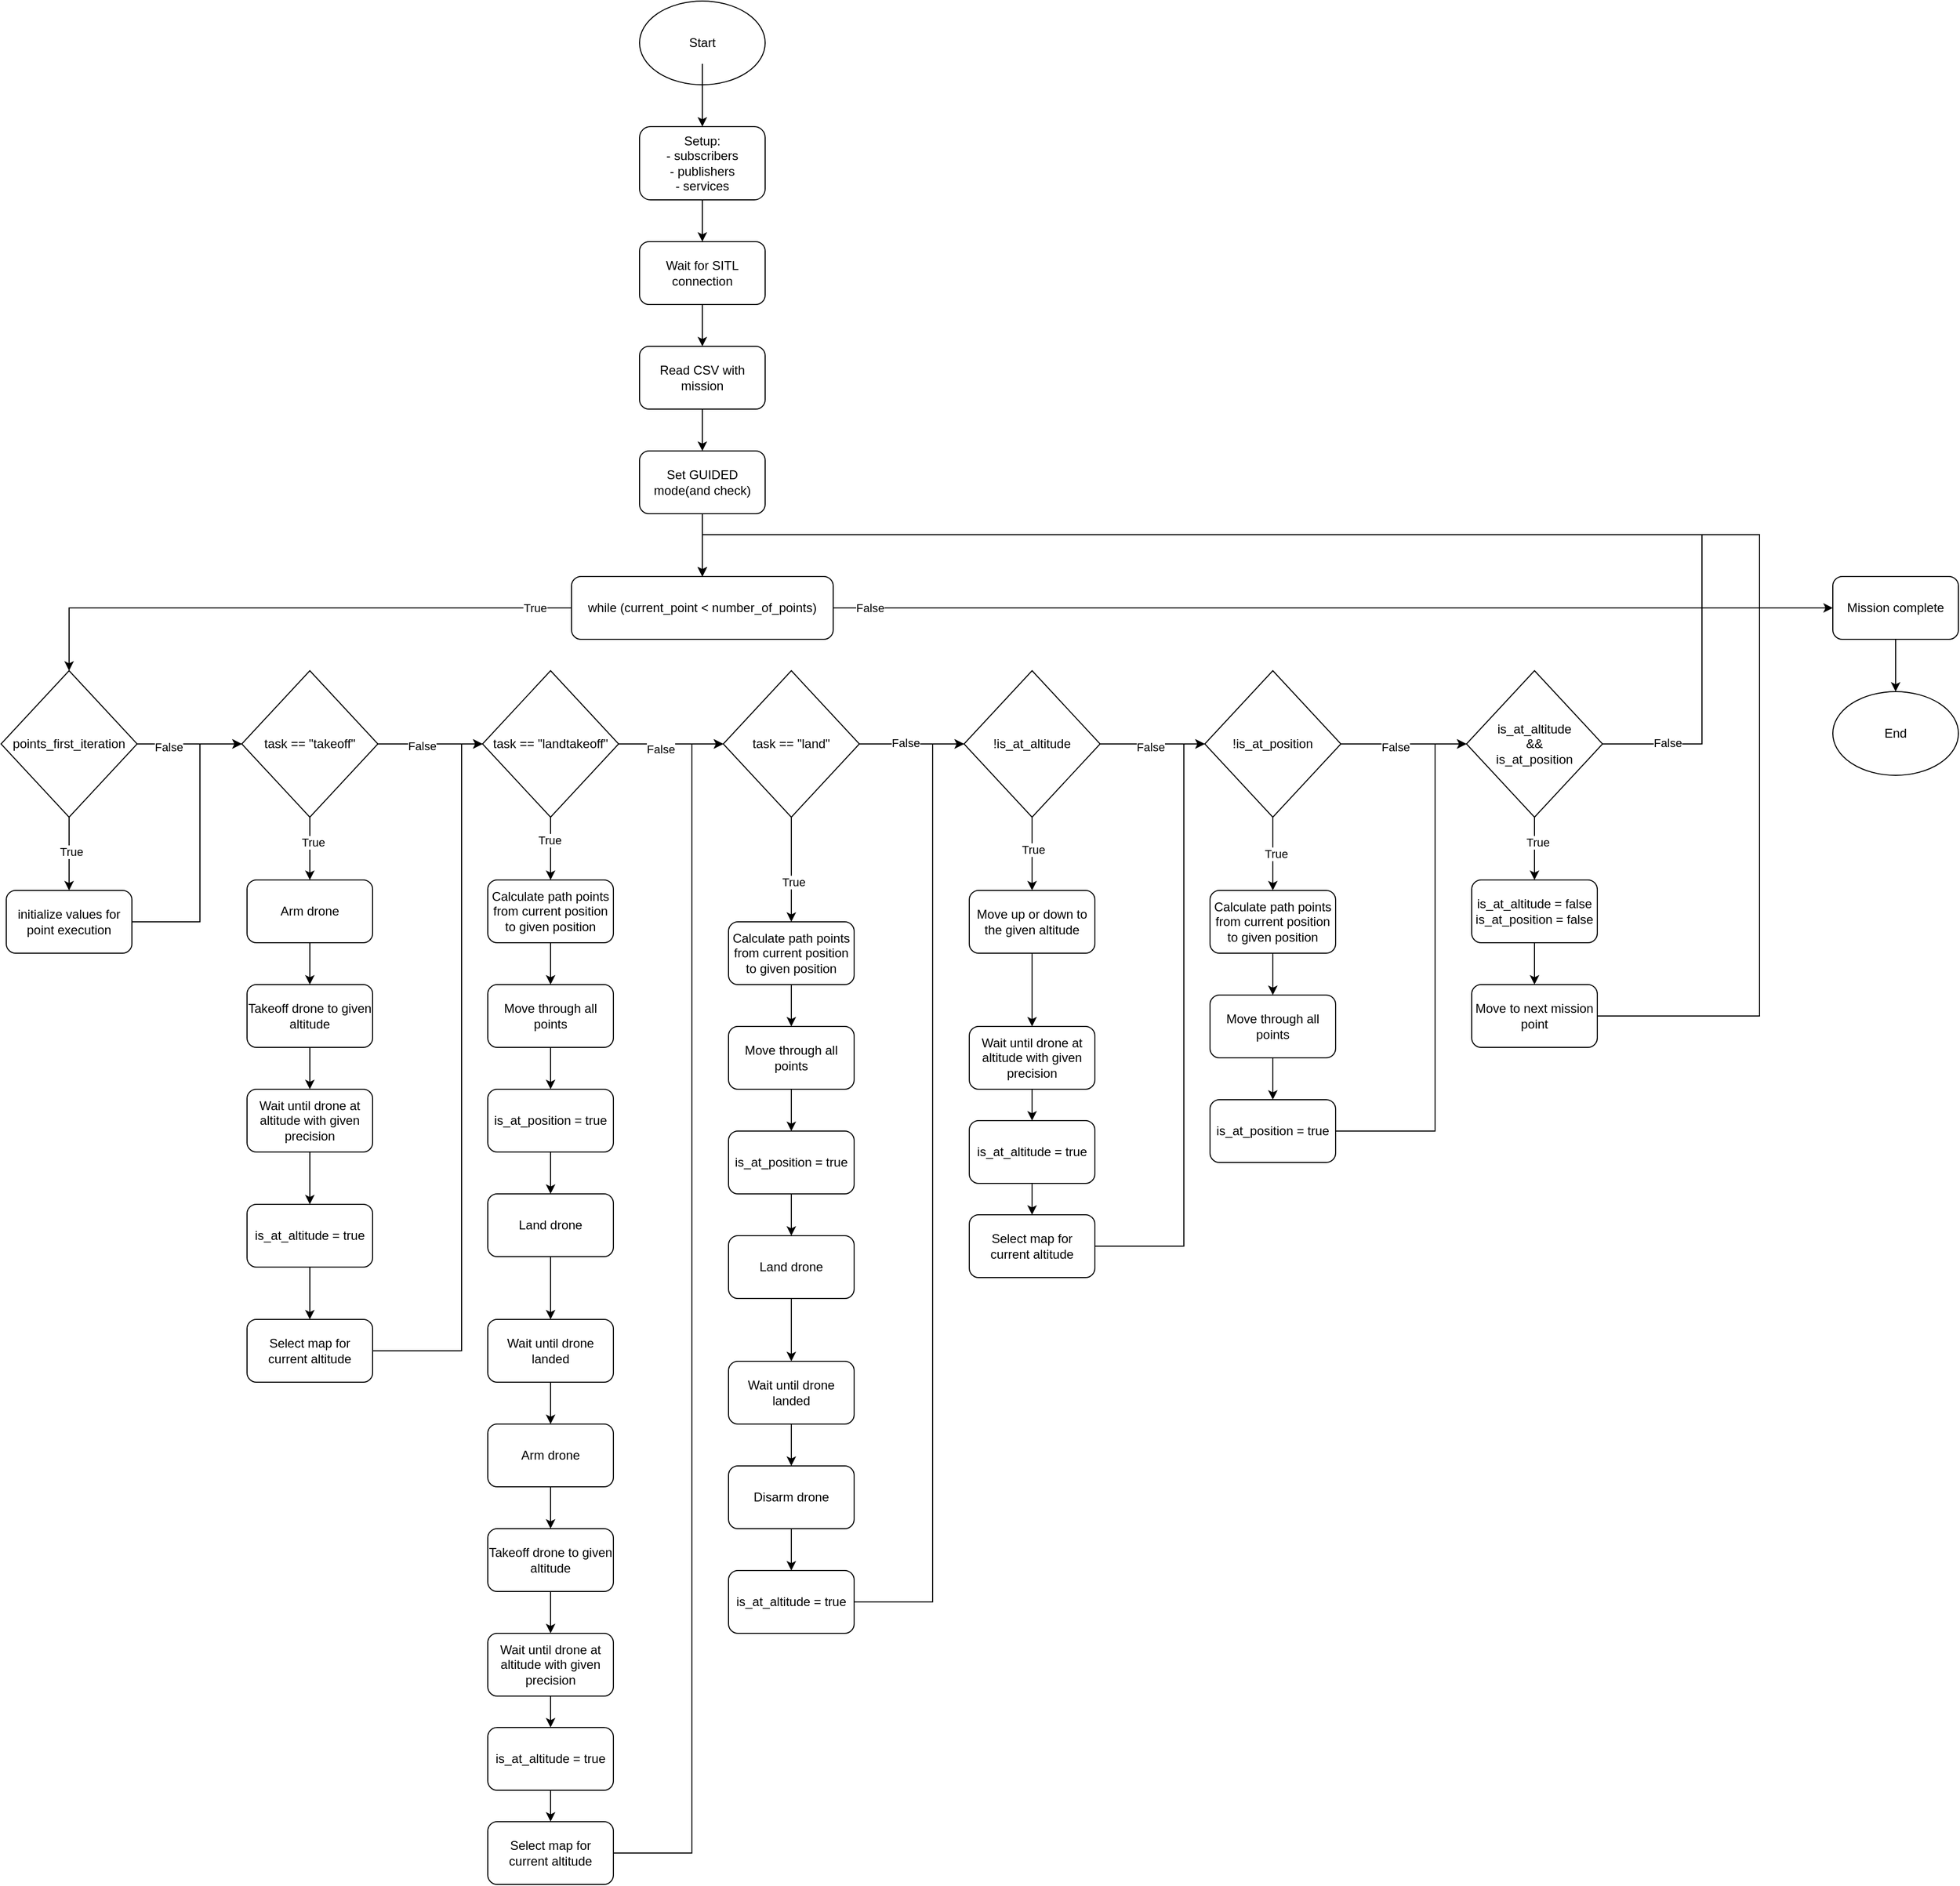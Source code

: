 <mxfile version="22.0.8" type="device">
  <diagram name="Page-1" id="5fRysByQ8PBKRA3W7UYL">
    <mxGraphModel dx="2212" dy="795" grid="1" gridSize="10" guides="1" tooltips="1" connect="1" arrows="1" fold="1" page="1" pageScale="1" pageWidth="850" pageHeight="1100" math="0" shadow="0">
      <root>
        <mxCell id="0" />
        <mxCell id="1" parent="0" />
        <mxCell id="ot5Yg180io7Jrz8tRVp9-1" value="Start" style="ellipse;whiteSpace=wrap;html=1;" parent="1" vertex="1">
          <mxGeometry x="390" y="40" width="120" height="80" as="geometry" />
        </mxCell>
        <mxCell id="ot5Yg180io7Jrz8tRVp9-6" value="" style="edgeStyle=orthogonalEdgeStyle;rounded=0;orthogonalLoop=1;jettySize=auto;html=1;" parent="1" source="ot5Yg180io7Jrz8tRVp9-2" target="ot5Yg180io7Jrz8tRVp9-4" edge="1">
          <mxGeometry relative="1" as="geometry" />
        </mxCell>
        <mxCell id="ot5Yg180io7Jrz8tRVp9-2" value="&lt;div&gt;Setup:&lt;/div&gt;&lt;div&gt;- subscribers&lt;/div&gt;&lt;div&gt;- publishers&lt;/div&gt;&lt;div&gt;- services&lt;br&gt;&lt;/div&gt;" style="rounded=1;whiteSpace=wrap;html=1;" parent="1" vertex="1">
          <mxGeometry x="390" y="160" width="120" height="70" as="geometry" />
        </mxCell>
        <mxCell id="ot5Yg180io7Jrz8tRVp9-3" value="" style="endArrow=classic;html=1;rounded=0;entryX=0.5;entryY=0;entryDx=0;entryDy=0;" parent="1" target="ot5Yg180io7Jrz8tRVp9-2" edge="1">
          <mxGeometry width="50" height="50" relative="1" as="geometry">
            <mxPoint x="450" y="100" as="sourcePoint" />
            <mxPoint x="460" y="180" as="targetPoint" />
          </mxGeometry>
        </mxCell>
        <mxCell id="fyeRi_BMllB8emfNk8ld-3" value="" style="edgeStyle=orthogonalEdgeStyle;rounded=0;orthogonalLoop=1;jettySize=auto;html=1;" edge="1" parent="1" source="ot5Yg180io7Jrz8tRVp9-4" target="fyeRi_BMllB8emfNk8ld-2">
          <mxGeometry relative="1" as="geometry" />
        </mxCell>
        <mxCell id="ot5Yg180io7Jrz8tRVp9-4" value="Wait for SITL connection" style="rounded=1;whiteSpace=wrap;html=1;" parent="1" vertex="1">
          <mxGeometry x="390" y="270" width="120" height="60" as="geometry" />
        </mxCell>
        <mxCell id="fyeRi_BMllB8emfNk8ld-6" value="" style="edgeStyle=orthogonalEdgeStyle;rounded=0;orthogonalLoop=1;jettySize=auto;html=1;" edge="1" parent="1" source="ot5Yg180io7Jrz8tRVp9-7" target="fyeRi_BMllB8emfNk8ld-5">
          <mxGeometry relative="1" as="geometry" />
        </mxCell>
        <mxCell id="ot5Yg180io7Jrz8tRVp9-7" value="Set GUIDED mode(and check)" style="rounded=1;whiteSpace=wrap;html=1;" parent="1" vertex="1">
          <mxGeometry x="390" y="470" width="120" height="60" as="geometry" />
        </mxCell>
        <mxCell id="fyeRi_BMllB8emfNk8ld-16" style="edgeStyle=orthogonalEdgeStyle;rounded=0;orthogonalLoop=1;jettySize=auto;html=1;exitX=0.5;exitY=1;exitDx=0;exitDy=0;entryX=0.5;entryY=0;entryDx=0;entryDy=0;" edge="1" parent="1" source="fyeRi_BMllB8emfNk8ld-1" target="fyeRi_BMllB8emfNk8ld-15">
          <mxGeometry relative="1" as="geometry" />
        </mxCell>
        <mxCell id="fyeRi_BMllB8emfNk8ld-17" value="&lt;div&gt;True&lt;/div&gt;" style="edgeLabel;html=1;align=center;verticalAlign=middle;resizable=0;points=[];" vertex="1" connectable="0" parent="fyeRi_BMllB8emfNk8ld-16">
          <mxGeometry x="-0.057" y="2" relative="1" as="geometry">
            <mxPoint as="offset" />
          </mxGeometry>
        </mxCell>
        <mxCell id="fyeRi_BMllB8emfNk8ld-20" value="" style="edgeStyle=orthogonalEdgeStyle;rounded=0;orthogonalLoop=1;jettySize=auto;html=1;" edge="1" parent="1" source="fyeRi_BMllB8emfNk8ld-1" target="fyeRi_BMllB8emfNk8ld-19">
          <mxGeometry relative="1" as="geometry" />
        </mxCell>
        <mxCell id="fyeRi_BMllB8emfNk8ld-21" value="False" style="edgeLabel;html=1;align=center;verticalAlign=middle;resizable=0;points=[];" vertex="1" connectable="0" parent="fyeRi_BMllB8emfNk8ld-20">
          <mxGeometry x="-0.4" y="-3" relative="1" as="geometry">
            <mxPoint as="offset" />
          </mxGeometry>
        </mxCell>
        <mxCell id="fyeRi_BMllB8emfNk8ld-1" value="&lt;span style=&quot;white-space: pre;&quot;&gt;points_first_iteration&lt;br&gt;&lt;/span&gt;" style="rhombus;whiteSpace=wrap;html=1;" vertex="1" parent="1">
          <mxGeometry x="-220" y="680" width="130" height="140" as="geometry" />
        </mxCell>
        <mxCell id="fyeRi_BMllB8emfNk8ld-4" value="" style="edgeStyle=orthogonalEdgeStyle;rounded=0;orthogonalLoop=1;jettySize=auto;html=1;" edge="1" parent="1" source="fyeRi_BMllB8emfNk8ld-2" target="ot5Yg180io7Jrz8tRVp9-7">
          <mxGeometry relative="1" as="geometry" />
        </mxCell>
        <mxCell id="fyeRi_BMllB8emfNk8ld-2" value="Read CSV with mission" style="rounded=1;whiteSpace=wrap;html=1;" vertex="1" parent="1">
          <mxGeometry x="390" y="370" width="120" height="60" as="geometry" />
        </mxCell>
        <mxCell id="fyeRi_BMllB8emfNk8ld-8" style="edgeStyle=orthogonalEdgeStyle;rounded=0;orthogonalLoop=1;jettySize=auto;html=1;entryX=0.5;entryY=0;entryDx=0;entryDy=0;" edge="1" parent="1" source="fyeRi_BMllB8emfNk8ld-5" target="fyeRi_BMllB8emfNk8ld-1">
          <mxGeometry relative="1" as="geometry" />
        </mxCell>
        <mxCell id="fyeRi_BMllB8emfNk8ld-141" value="True" style="edgeLabel;html=1;align=center;verticalAlign=middle;resizable=0;points=[];" vertex="1" connectable="0" parent="fyeRi_BMllB8emfNk8ld-8">
          <mxGeometry x="-0.281" relative="1" as="geometry">
            <mxPoint x="159" as="offset" />
          </mxGeometry>
        </mxCell>
        <mxCell id="fyeRi_BMllB8emfNk8ld-144" style="edgeStyle=orthogonalEdgeStyle;rounded=0;orthogonalLoop=1;jettySize=auto;html=1;exitX=1;exitY=0.5;exitDx=0;exitDy=0;entryX=0;entryY=0.5;entryDx=0;entryDy=0;" edge="1" parent="1" source="fyeRi_BMllB8emfNk8ld-5" target="fyeRi_BMllB8emfNk8ld-143">
          <mxGeometry relative="1" as="geometry" />
        </mxCell>
        <mxCell id="fyeRi_BMllB8emfNk8ld-145" value="False" style="edgeLabel;html=1;align=center;verticalAlign=middle;resizable=0;points=[];" vertex="1" connectable="0" parent="fyeRi_BMllB8emfNk8ld-144">
          <mxGeometry x="-0.244" y="1" relative="1" as="geometry">
            <mxPoint x="-326" y="1" as="offset" />
          </mxGeometry>
        </mxCell>
        <mxCell id="fyeRi_BMllB8emfNk8ld-5" value="while (current_point &amp;lt; number_of_points)" style="rounded=1;whiteSpace=wrap;html=1;" vertex="1" parent="1">
          <mxGeometry x="325" y="590" width="250" height="60" as="geometry" />
        </mxCell>
        <mxCell id="fyeRi_BMllB8emfNk8ld-22" style="edgeStyle=orthogonalEdgeStyle;rounded=0;orthogonalLoop=1;jettySize=auto;html=1;entryX=0;entryY=0.5;entryDx=0;entryDy=0;" edge="1" parent="1" source="fyeRi_BMllB8emfNk8ld-15" target="fyeRi_BMllB8emfNk8ld-19">
          <mxGeometry relative="1" as="geometry">
            <Array as="points">
              <mxPoint x="-30" y="920" />
              <mxPoint x="-30" y="750" />
            </Array>
          </mxGeometry>
        </mxCell>
        <mxCell id="fyeRi_BMllB8emfNk8ld-15" value="initialize values for point execution" style="rounded=1;whiteSpace=wrap;html=1;" vertex="1" parent="1">
          <mxGeometry x="-215" y="890" width="120" height="60" as="geometry" />
        </mxCell>
        <mxCell id="fyeRi_BMllB8emfNk8ld-24" value="" style="edgeStyle=orthogonalEdgeStyle;rounded=0;orthogonalLoop=1;jettySize=auto;html=1;" edge="1" parent="1" source="fyeRi_BMllB8emfNk8ld-19" target="fyeRi_BMllB8emfNk8ld-23">
          <mxGeometry relative="1" as="geometry" />
        </mxCell>
        <mxCell id="fyeRi_BMllB8emfNk8ld-25" value="True" style="edgeLabel;html=1;align=center;verticalAlign=middle;resizable=0;points=[];" vertex="1" connectable="0" parent="fyeRi_BMllB8emfNk8ld-24">
          <mxGeometry x="-0.2" y="3" relative="1" as="geometry">
            <mxPoint as="offset" />
          </mxGeometry>
        </mxCell>
        <mxCell id="fyeRi_BMllB8emfNk8ld-34" value="" style="edgeStyle=orthogonalEdgeStyle;rounded=0;orthogonalLoop=1;jettySize=auto;html=1;" edge="1" parent="1" source="fyeRi_BMllB8emfNk8ld-19" target="fyeRi_BMllB8emfNk8ld-33">
          <mxGeometry relative="1" as="geometry" />
        </mxCell>
        <mxCell id="fyeRi_BMllB8emfNk8ld-35" value="False" style="edgeLabel;html=1;align=center;verticalAlign=middle;resizable=0;points=[];" vertex="1" connectable="0" parent="fyeRi_BMllB8emfNk8ld-34">
          <mxGeometry x="-0.167" y="-2" relative="1" as="geometry">
            <mxPoint as="offset" />
          </mxGeometry>
        </mxCell>
        <mxCell id="fyeRi_BMllB8emfNk8ld-19" value="&lt;div&gt;task == &quot;takeoff&quot;&lt;/div&gt;" style="rhombus;whiteSpace=wrap;html=1;" vertex="1" parent="1">
          <mxGeometry x="10" y="680" width="130" height="140" as="geometry" />
        </mxCell>
        <mxCell id="fyeRi_BMllB8emfNk8ld-27" value="" style="edgeStyle=orthogonalEdgeStyle;rounded=0;orthogonalLoop=1;jettySize=auto;html=1;" edge="1" parent="1" source="fyeRi_BMllB8emfNk8ld-23" target="fyeRi_BMllB8emfNk8ld-26">
          <mxGeometry relative="1" as="geometry" />
        </mxCell>
        <mxCell id="fyeRi_BMllB8emfNk8ld-23" value="Arm drone" style="rounded=1;whiteSpace=wrap;html=1;" vertex="1" parent="1">
          <mxGeometry x="15" y="880" width="120" height="60" as="geometry" />
        </mxCell>
        <mxCell id="fyeRi_BMllB8emfNk8ld-29" value="" style="edgeStyle=orthogonalEdgeStyle;rounded=0;orthogonalLoop=1;jettySize=auto;html=1;" edge="1" parent="1" source="fyeRi_BMllB8emfNk8ld-26" target="fyeRi_BMllB8emfNk8ld-28">
          <mxGeometry relative="1" as="geometry" />
        </mxCell>
        <mxCell id="fyeRi_BMllB8emfNk8ld-26" value="Takeoff drone to given altitude" style="rounded=1;whiteSpace=wrap;html=1;" vertex="1" parent="1">
          <mxGeometry x="15" y="980" width="120" height="60" as="geometry" />
        </mxCell>
        <mxCell id="fyeRi_BMllB8emfNk8ld-70" value="" style="edgeStyle=orthogonalEdgeStyle;rounded=0;orthogonalLoop=1;jettySize=auto;html=1;" edge="1" parent="1" source="fyeRi_BMllB8emfNk8ld-28" target="fyeRi_BMllB8emfNk8ld-69">
          <mxGeometry relative="1" as="geometry" />
        </mxCell>
        <mxCell id="fyeRi_BMllB8emfNk8ld-28" value="Wait until drone at altitude with given precision" style="rounded=1;whiteSpace=wrap;html=1;" vertex="1" parent="1">
          <mxGeometry x="15" y="1080" width="120" height="60" as="geometry" />
        </mxCell>
        <mxCell id="fyeRi_BMllB8emfNk8ld-36" style="edgeStyle=orthogonalEdgeStyle;rounded=0;orthogonalLoop=1;jettySize=auto;html=1;entryX=0;entryY=0.5;entryDx=0;entryDy=0;" edge="1" parent="1" source="fyeRi_BMllB8emfNk8ld-31" target="fyeRi_BMllB8emfNk8ld-33">
          <mxGeometry relative="1" as="geometry">
            <Array as="points">
              <mxPoint x="220" y="1330" />
              <mxPoint x="220" y="750" />
            </Array>
          </mxGeometry>
        </mxCell>
        <mxCell id="fyeRi_BMllB8emfNk8ld-31" value="Select map for current altitude" style="rounded=1;whiteSpace=wrap;html=1;" vertex="1" parent="1">
          <mxGeometry x="15" y="1300" width="120" height="60" as="geometry" />
        </mxCell>
        <mxCell id="fyeRi_BMllB8emfNk8ld-56" value="" style="edgeStyle=orthogonalEdgeStyle;rounded=0;orthogonalLoop=1;jettySize=auto;html=1;" edge="1" parent="1" source="fyeRi_BMllB8emfNk8ld-33" target="fyeRi_BMllB8emfNk8ld-55">
          <mxGeometry relative="1" as="geometry" />
        </mxCell>
        <mxCell id="fyeRi_BMllB8emfNk8ld-57" value="False" style="edgeLabel;html=1;align=center;verticalAlign=middle;resizable=0;points=[];" vertex="1" connectable="0" parent="fyeRi_BMllB8emfNk8ld-56">
          <mxGeometry x="-0.2" y="-5" relative="1" as="geometry">
            <mxPoint as="offset" />
          </mxGeometry>
        </mxCell>
        <mxCell id="fyeRi_BMllB8emfNk8ld-76" value="" style="edgeStyle=orthogonalEdgeStyle;rounded=0;orthogonalLoop=1;jettySize=auto;html=1;" edge="1" parent="1" source="fyeRi_BMllB8emfNk8ld-33" target="fyeRi_BMllB8emfNk8ld-75">
          <mxGeometry relative="1" as="geometry" />
        </mxCell>
        <mxCell id="fyeRi_BMllB8emfNk8ld-88" value="True" style="edgeLabel;html=1;align=center;verticalAlign=middle;resizable=0;points=[];" vertex="1" connectable="0" parent="fyeRi_BMllB8emfNk8ld-76">
          <mxGeometry x="-0.267" y="-1" relative="1" as="geometry">
            <mxPoint as="offset" />
          </mxGeometry>
        </mxCell>
        <mxCell id="fyeRi_BMllB8emfNk8ld-33" value="&lt;div&gt;task == &quot;landtakeoff&quot;&lt;/div&gt;" style="rhombus;whiteSpace=wrap;html=1;" vertex="1" parent="1">
          <mxGeometry x="240" y="680" width="130" height="140" as="geometry" />
        </mxCell>
        <mxCell id="fyeRi_BMllB8emfNk8ld-40" value="" style="edgeStyle=orthogonalEdgeStyle;rounded=0;orthogonalLoop=1;jettySize=auto;html=1;" edge="1" parent="1" source="fyeRi_BMllB8emfNk8ld-37" target="fyeRi_BMllB8emfNk8ld-39">
          <mxGeometry relative="1" as="geometry" />
        </mxCell>
        <mxCell id="fyeRi_BMllB8emfNk8ld-37" value="Land drone" style="rounded=1;whiteSpace=wrap;html=1;" vertex="1" parent="1">
          <mxGeometry x="245" y="1180" width="120" height="60" as="geometry" />
        </mxCell>
        <mxCell id="fyeRi_BMllB8emfNk8ld-54" value="" style="edgeStyle=orthogonalEdgeStyle;rounded=0;orthogonalLoop=1;jettySize=auto;html=1;" edge="1" parent="1" source="fyeRi_BMllB8emfNk8ld-39" target="fyeRi_BMllB8emfNk8ld-48">
          <mxGeometry relative="1" as="geometry" />
        </mxCell>
        <mxCell id="fyeRi_BMllB8emfNk8ld-39" value="Wait until drone landed" style="rounded=1;whiteSpace=wrap;html=1;" vertex="1" parent="1">
          <mxGeometry x="245" y="1300" width="120" height="60" as="geometry" />
        </mxCell>
        <mxCell id="fyeRi_BMllB8emfNk8ld-47" value="" style="edgeStyle=orthogonalEdgeStyle;rounded=0;orthogonalLoop=1;jettySize=auto;html=1;" edge="1" parent="1" source="fyeRi_BMllB8emfNk8ld-48" target="fyeRi_BMllB8emfNk8ld-50">
          <mxGeometry relative="1" as="geometry" />
        </mxCell>
        <mxCell id="fyeRi_BMllB8emfNk8ld-48" value="Arm drone" style="rounded=1;whiteSpace=wrap;html=1;" vertex="1" parent="1">
          <mxGeometry x="245" y="1400" width="120" height="60" as="geometry" />
        </mxCell>
        <mxCell id="fyeRi_BMllB8emfNk8ld-49" value="" style="edgeStyle=orthogonalEdgeStyle;rounded=0;orthogonalLoop=1;jettySize=auto;html=1;" edge="1" parent="1" source="fyeRi_BMllB8emfNk8ld-50" target="fyeRi_BMllB8emfNk8ld-52">
          <mxGeometry relative="1" as="geometry" />
        </mxCell>
        <mxCell id="fyeRi_BMllB8emfNk8ld-50" value="Takeoff drone to given altitude" style="rounded=1;whiteSpace=wrap;html=1;" vertex="1" parent="1">
          <mxGeometry x="245" y="1500" width="120" height="60" as="geometry" />
        </mxCell>
        <mxCell id="fyeRi_BMllB8emfNk8ld-84" value="" style="edgeStyle=orthogonalEdgeStyle;rounded=0;orthogonalLoop=1;jettySize=auto;html=1;" edge="1" parent="1" source="fyeRi_BMllB8emfNk8ld-52" target="fyeRi_BMllB8emfNk8ld-83">
          <mxGeometry relative="1" as="geometry" />
        </mxCell>
        <mxCell id="fyeRi_BMllB8emfNk8ld-52" value="Wait until drone at altitude with given precision" style="rounded=1;whiteSpace=wrap;html=1;" vertex="1" parent="1">
          <mxGeometry x="245" y="1600" width="120" height="60" as="geometry" />
        </mxCell>
        <mxCell id="fyeRi_BMllB8emfNk8ld-90" style="edgeStyle=orthogonalEdgeStyle;rounded=0;orthogonalLoop=1;jettySize=auto;html=1;entryX=0;entryY=0.5;entryDx=0;entryDy=0;" edge="1" parent="1" source="fyeRi_BMllB8emfNk8ld-53" target="fyeRi_BMllB8emfNk8ld-55">
          <mxGeometry relative="1" as="geometry">
            <Array as="points">
              <mxPoint x="440" y="1810" />
              <mxPoint x="440" y="750" />
            </Array>
          </mxGeometry>
        </mxCell>
        <mxCell id="fyeRi_BMllB8emfNk8ld-53" value="Select map for current altitude" style="rounded=1;whiteSpace=wrap;html=1;" vertex="1" parent="1">
          <mxGeometry x="245" y="1780" width="120" height="60" as="geometry" />
        </mxCell>
        <mxCell id="fyeRi_BMllB8emfNk8ld-62" value="" style="edgeStyle=orthogonalEdgeStyle;rounded=0;orthogonalLoop=1;jettySize=auto;html=1;entryX=0.5;entryY=0;entryDx=0;entryDy=0;" edge="1" parent="1" source="fyeRi_BMllB8emfNk8ld-55" target="fyeRi_BMllB8emfNk8ld-97">
          <mxGeometry relative="1" as="geometry">
            <mxPoint x="535" y="890" as="targetPoint" />
          </mxGeometry>
        </mxCell>
        <mxCell id="fyeRi_BMllB8emfNk8ld-65" value="True" style="edgeLabel;html=1;align=center;verticalAlign=middle;resizable=0;points=[];" vertex="1" connectable="0" parent="fyeRi_BMllB8emfNk8ld-62">
          <mxGeometry x="0.229" y="2" relative="1" as="geometry">
            <mxPoint as="offset" />
          </mxGeometry>
        </mxCell>
        <mxCell id="fyeRi_BMllB8emfNk8ld-67" value="" style="edgeStyle=orthogonalEdgeStyle;rounded=0;orthogonalLoop=1;jettySize=auto;html=1;" edge="1" parent="1" source="fyeRi_BMllB8emfNk8ld-55" target="fyeRi_BMllB8emfNk8ld-66">
          <mxGeometry relative="1" as="geometry" />
        </mxCell>
        <mxCell id="fyeRi_BMllB8emfNk8ld-68" value="False" style="edgeLabel;html=1;align=center;verticalAlign=middle;resizable=0;points=[];" vertex="1" connectable="0" parent="fyeRi_BMllB8emfNk8ld-67">
          <mxGeometry x="-0.133" y="1" relative="1" as="geometry">
            <mxPoint as="offset" />
          </mxGeometry>
        </mxCell>
        <mxCell id="fyeRi_BMllB8emfNk8ld-55" value="&lt;div&gt;task == &quot;land&quot;&lt;/div&gt;" style="rhombus;whiteSpace=wrap;html=1;" vertex="1" parent="1">
          <mxGeometry x="470" y="680" width="130" height="140" as="geometry" />
        </mxCell>
        <mxCell id="fyeRi_BMllB8emfNk8ld-106" value="" style="edgeStyle=orthogonalEdgeStyle;rounded=0;orthogonalLoop=1;jettySize=auto;html=1;" edge="1" parent="1" source="fyeRi_BMllB8emfNk8ld-66" target="fyeRi_BMllB8emfNk8ld-105">
          <mxGeometry relative="1" as="geometry" />
        </mxCell>
        <mxCell id="fyeRi_BMllB8emfNk8ld-113" value="True" style="edgeLabel;html=1;align=center;verticalAlign=middle;resizable=0;points=[];" vertex="1" connectable="0" parent="fyeRi_BMllB8emfNk8ld-106">
          <mxGeometry x="-0.114" y="1" relative="1" as="geometry">
            <mxPoint as="offset" />
          </mxGeometry>
        </mxCell>
        <mxCell id="fyeRi_BMllB8emfNk8ld-115" value="" style="edgeStyle=orthogonalEdgeStyle;rounded=0;orthogonalLoop=1;jettySize=auto;html=1;" edge="1" parent="1" source="fyeRi_BMllB8emfNk8ld-66" target="fyeRi_BMllB8emfNk8ld-114">
          <mxGeometry relative="1" as="geometry" />
        </mxCell>
        <mxCell id="fyeRi_BMllB8emfNk8ld-116" value="False" style="edgeLabel;html=1;align=center;verticalAlign=middle;resizable=0;points=[];" vertex="1" connectable="0" parent="fyeRi_BMllB8emfNk8ld-115">
          <mxGeometry x="-0.04" y="-3" relative="1" as="geometry">
            <mxPoint as="offset" />
          </mxGeometry>
        </mxCell>
        <mxCell id="fyeRi_BMllB8emfNk8ld-66" value="!is_at_altitude" style="rhombus;whiteSpace=wrap;html=1;" vertex="1" parent="1">
          <mxGeometry x="700" y="680" width="130" height="140" as="geometry" />
        </mxCell>
        <mxCell id="fyeRi_BMllB8emfNk8ld-71" value="" style="edgeStyle=orthogonalEdgeStyle;rounded=0;orthogonalLoop=1;jettySize=auto;html=1;" edge="1" parent="1" source="fyeRi_BMllB8emfNk8ld-69" target="fyeRi_BMllB8emfNk8ld-31">
          <mxGeometry relative="1" as="geometry" />
        </mxCell>
        <mxCell id="fyeRi_BMllB8emfNk8ld-69" value="is_at_altitude = true" style="rounded=1;whiteSpace=wrap;html=1;" vertex="1" parent="1">
          <mxGeometry x="15" y="1190" width="120" height="60" as="geometry" />
        </mxCell>
        <mxCell id="fyeRi_BMllB8emfNk8ld-87" value="" style="edgeStyle=orthogonalEdgeStyle;rounded=0;orthogonalLoop=1;jettySize=auto;html=1;" edge="1" parent="1" source="fyeRi_BMllB8emfNk8ld-75" target="fyeRi_BMllB8emfNk8ld-77">
          <mxGeometry relative="1" as="geometry" />
        </mxCell>
        <mxCell id="fyeRi_BMllB8emfNk8ld-75" value="Calculate path points from current position to given position" style="rounded=1;whiteSpace=wrap;html=1;" vertex="1" parent="1">
          <mxGeometry x="245" y="880" width="120" height="60" as="geometry" />
        </mxCell>
        <mxCell id="fyeRi_BMllB8emfNk8ld-79" value="" style="edgeStyle=orthogonalEdgeStyle;rounded=0;orthogonalLoop=1;jettySize=auto;html=1;" edge="1" parent="1" source="fyeRi_BMllB8emfNk8ld-77" target="fyeRi_BMllB8emfNk8ld-78">
          <mxGeometry relative="1" as="geometry" />
        </mxCell>
        <mxCell id="fyeRi_BMllB8emfNk8ld-77" value="Move through all points" style="rounded=1;whiteSpace=wrap;html=1;" vertex="1" parent="1">
          <mxGeometry x="245" y="980" width="120" height="60" as="geometry" />
        </mxCell>
        <mxCell id="fyeRi_BMllB8emfNk8ld-80" value="" style="edgeStyle=orthogonalEdgeStyle;rounded=0;orthogonalLoop=1;jettySize=auto;html=1;" edge="1" parent="1" source="fyeRi_BMllB8emfNk8ld-78" target="fyeRi_BMllB8emfNk8ld-37">
          <mxGeometry relative="1" as="geometry" />
        </mxCell>
        <mxCell id="fyeRi_BMllB8emfNk8ld-78" value="is_at_position = true" style="rounded=1;whiteSpace=wrap;html=1;" vertex="1" parent="1">
          <mxGeometry x="245" y="1080" width="120" height="60" as="geometry" />
        </mxCell>
        <mxCell id="fyeRi_BMllB8emfNk8ld-85" value="" style="edgeStyle=orthogonalEdgeStyle;rounded=0;orthogonalLoop=1;jettySize=auto;html=1;" edge="1" parent="1" source="fyeRi_BMllB8emfNk8ld-83" target="fyeRi_BMllB8emfNk8ld-53">
          <mxGeometry relative="1" as="geometry" />
        </mxCell>
        <mxCell id="fyeRi_BMllB8emfNk8ld-83" value="is_at_altitude = true" style="rounded=1;whiteSpace=wrap;html=1;" vertex="1" parent="1">
          <mxGeometry x="245" y="1690" width="120" height="60" as="geometry" />
        </mxCell>
        <mxCell id="fyeRi_BMllB8emfNk8ld-91" value="" style="edgeStyle=orthogonalEdgeStyle;rounded=0;orthogonalLoop=1;jettySize=auto;html=1;" edge="1" parent="1" source="fyeRi_BMllB8emfNk8ld-92" target="fyeRi_BMllB8emfNk8ld-94">
          <mxGeometry relative="1" as="geometry" />
        </mxCell>
        <mxCell id="fyeRi_BMllB8emfNk8ld-92" value="Land drone" style="rounded=1;whiteSpace=wrap;html=1;" vertex="1" parent="1">
          <mxGeometry x="475" y="1220" width="120" height="60" as="geometry" />
        </mxCell>
        <mxCell id="fyeRi_BMllB8emfNk8ld-93" value="" style="edgeStyle=orthogonalEdgeStyle;rounded=0;orthogonalLoop=1;jettySize=auto;html=1;" edge="1" parent="1" source="fyeRi_BMllB8emfNk8ld-94" target="fyeRi_BMllB8emfNk8ld-95">
          <mxGeometry relative="1" as="geometry" />
        </mxCell>
        <mxCell id="fyeRi_BMllB8emfNk8ld-94" value="Wait until drone landed" style="rounded=1;whiteSpace=wrap;html=1;" vertex="1" parent="1">
          <mxGeometry x="475" y="1340" width="120" height="60" as="geometry" />
        </mxCell>
        <mxCell id="fyeRi_BMllB8emfNk8ld-103" value="" style="edgeStyle=orthogonalEdgeStyle;rounded=0;orthogonalLoop=1;jettySize=auto;html=1;" edge="1" parent="1" source="fyeRi_BMllB8emfNk8ld-95" target="fyeRi_BMllB8emfNk8ld-102">
          <mxGeometry relative="1" as="geometry" />
        </mxCell>
        <mxCell id="fyeRi_BMllB8emfNk8ld-95" value="Disarm drone" style="rounded=1;whiteSpace=wrap;html=1;" vertex="1" parent="1">
          <mxGeometry x="475" y="1440" width="120" height="60" as="geometry" />
        </mxCell>
        <mxCell id="fyeRi_BMllB8emfNk8ld-96" value="" style="edgeStyle=orthogonalEdgeStyle;rounded=0;orthogonalLoop=1;jettySize=auto;html=1;" edge="1" parent="1" source="fyeRi_BMllB8emfNk8ld-97" target="fyeRi_BMllB8emfNk8ld-99">
          <mxGeometry relative="1" as="geometry" />
        </mxCell>
        <mxCell id="fyeRi_BMllB8emfNk8ld-97" value="Calculate path points from current position to given position" style="rounded=1;whiteSpace=wrap;html=1;" vertex="1" parent="1">
          <mxGeometry x="475" y="920" width="120" height="60" as="geometry" />
        </mxCell>
        <mxCell id="fyeRi_BMllB8emfNk8ld-98" value="" style="edgeStyle=orthogonalEdgeStyle;rounded=0;orthogonalLoop=1;jettySize=auto;html=1;" edge="1" parent="1" source="fyeRi_BMllB8emfNk8ld-99" target="fyeRi_BMllB8emfNk8ld-101">
          <mxGeometry relative="1" as="geometry" />
        </mxCell>
        <mxCell id="fyeRi_BMllB8emfNk8ld-99" value="Move through all points" style="rounded=1;whiteSpace=wrap;html=1;" vertex="1" parent="1">
          <mxGeometry x="475" y="1020" width="120" height="60" as="geometry" />
        </mxCell>
        <mxCell id="fyeRi_BMllB8emfNk8ld-100" value="" style="edgeStyle=orthogonalEdgeStyle;rounded=0;orthogonalLoop=1;jettySize=auto;html=1;" edge="1" parent="1" source="fyeRi_BMllB8emfNk8ld-101" target="fyeRi_BMllB8emfNk8ld-92">
          <mxGeometry relative="1" as="geometry" />
        </mxCell>
        <mxCell id="fyeRi_BMllB8emfNk8ld-101" value="is_at_position = true" style="rounded=1;whiteSpace=wrap;html=1;" vertex="1" parent="1">
          <mxGeometry x="475" y="1120" width="120" height="60" as="geometry" />
        </mxCell>
        <mxCell id="fyeRi_BMllB8emfNk8ld-104" style="edgeStyle=orthogonalEdgeStyle;rounded=0;orthogonalLoop=1;jettySize=auto;html=1;entryX=0;entryY=0.5;entryDx=0;entryDy=0;" edge="1" parent="1" source="fyeRi_BMllB8emfNk8ld-102" target="fyeRi_BMllB8emfNk8ld-66">
          <mxGeometry relative="1" as="geometry">
            <Array as="points">
              <mxPoint x="670" y="1570" />
              <mxPoint x="670" y="750" />
            </Array>
          </mxGeometry>
        </mxCell>
        <mxCell id="fyeRi_BMllB8emfNk8ld-102" value="is_at_altitude = true" style="rounded=1;whiteSpace=wrap;html=1;" vertex="1" parent="1">
          <mxGeometry x="475" y="1540" width="120" height="60" as="geometry" />
        </mxCell>
        <mxCell id="fyeRi_BMllB8emfNk8ld-112" value="" style="edgeStyle=orthogonalEdgeStyle;rounded=0;orthogonalLoop=1;jettySize=auto;html=1;" edge="1" parent="1" source="fyeRi_BMllB8emfNk8ld-105" target="fyeRi_BMllB8emfNk8ld-108">
          <mxGeometry relative="1" as="geometry" />
        </mxCell>
        <mxCell id="fyeRi_BMllB8emfNk8ld-105" value="Move up or down to the given altitude" style="rounded=1;whiteSpace=wrap;html=1;" vertex="1" parent="1">
          <mxGeometry x="705" y="890" width="120" height="60" as="geometry" />
        </mxCell>
        <mxCell id="fyeRi_BMllB8emfNk8ld-107" value="" style="edgeStyle=orthogonalEdgeStyle;rounded=0;orthogonalLoop=1;jettySize=auto;html=1;" edge="1" parent="1" source="fyeRi_BMllB8emfNk8ld-108" target="fyeRi_BMllB8emfNk8ld-111">
          <mxGeometry relative="1" as="geometry" />
        </mxCell>
        <mxCell id="fyeRi_BMllB8emfNk8ld-108" value="Wait until drone at altitude with given precision" style="rounded=1;whiteSpace=wrap;html=1;" vertex="1" parent="1">
          <mxGeometry x="705" y="1020" width="120" height="60" as="geometry" />
        </mxCell>
        <mxCell id="fyeRi_BMllB8emfNk8ld-117" style="edgeStyle=orthogonalEdgeStyle;rounded=0;orthogonalLoop=1;jettySize=auto;html=1;entryX=0;entryY=0.5;entryDx=0;entryDy=0;" edge="1" parent="1" source="fyeRi_BMllB8emfNk8ld-109" target="fyeRi_BMllB8emfNk8ld-114">
          <mxGeometry relative="1" as="geometry">
            <Array as="points">
              <mxPoint x="910" y="1230" />
              <mxPoint x="910" y="750" />
            </Array>
          </mxGeometry>
        </mxCell>
        <mxCell id="fyeRi_BMllB8emfNk8ld-109" value="Select map for current altitude" style="rounded=1;whiteSpace=wrap;html=1;" vertex="1" parent="1">
          <mxGeometry x="705" y="1200" width="120" height="60" as="geometry" />
        </mxCell>
        <mxCell id="fyeRi_BMllB8emfNk8ld-110" value="" style="edgeStyle=orthogonalEdgeStyle;rounded=0;orthogonalLoop=1;jettySize=auto;html=1;" edge="1" parent="1" source="fyeRi_BMllB8emfNk8ld-111" target="fyeRi_BMllB8emfNk8ld-109">
          <mxGeometry relative="1" as="geometry" />
        </mxCell>
        <mxCell id="fyeRi_BMllB8emfNk8ld-111" value="is_at_altitude = true" style="rounded=1;whiteSpace=wrap;html=1;" vertex="1" parent="1">
          <mxGeometry x="705" y="1110" width="120" height="60" as="geometry" />
        </mxCell>
        <mxCell id="fyeRi_BMllB8emfNk8ld-126" value="" style="edgeStyle=orthogonalEdgeStyle;rounded=0;orthogonalLoop=1;jettySize=auto;html=1;" edge="1" parent="1" source="fyeRi_BMllB8emfNk8ld-114" target="fyeRi_BMllB8emfNk8ld-122">
          <mxGeometry relative="1" as="geometry" />
        </mxCell>
        <mxCell id="fyeRi_BMllB8emfNk8ld-127" value="True" style="edgeLabel;html=1;align=center;verticalAlign=middle;resizable=0;points=[];" vertex="1" connectable="0" parent="fyeRi_BMllB8emfNk8ld-126">
          <mxGeometry y="3" relative="1" as="geometry">
            <mxPoint as="offset" />
          </mxGeometry>
        </mxCell>
        <mxCell id="fyeRi_BMllB8emfNk8ld-129" value="" style="edgeStyle=orthogonalEdgeStyle;rounded=0;orthogonalLoop=1;jettySize=auto;html=1;" edge="1" parent="1" source="fyeRi_BMllB8emfNk8ld-114" target="fyeRi_BMllB8emfNk8ld-128">
          <mxGeometry relative="1" as="geometry" />
        </mxCell>
        <mxCell id="fyeRi_BMllB8emfNk8ld-131" value="False" style="edgeLabel;html=1;align=center;verticalAlign=middle;resizable=0;points=[];" vertex="1" connectable="0" parent="fyeRi_BMllB8emfNk8ld-129">
          <mxGeometry x="-0.133" y="-3" relative="1" as="geometry">
            <mxPoint as="offset" />
          </mxGeometry>
        </mxCell>
        <mxCell id="fyeRi_BMllB8emfNk8ld-114" value="!is_at_position" style="rhombus;whiteSpace=wrap;html=1;" vertex="1" parent="1">
          <mxGeometry x="930" y="680" width="130" height="140" as="geometry" />
        </mxCell>
        <mxCell id="fyeRi_BMllB8emfNk8ld-121" value="" style="edgeStyle=orthogonalEdgeStyle;rounded=0;orthogonalLoop=1;jettySize=auto;html=1;" edge="1" parent="1" source="fyeRi_BMllB8emfNk8ld-122" target="fyeRi_BMllB8emfNk8ld-124">
          <mxGeometry relative="1" as="geometry" />
        </mxCell>
        <mxCell id="fyeRi_BMllB8emfNk8ld-122" value="Calculate path points from current position to given position" style="rounded=1;whiteSpace=wrap;html=1;" vertex="1" parent="1">
          <mxGeometry x="935" y="890" width="120" height="60" as="geometry" />
        </mxCell>
        <mxCell id="fyeRi_BMllB8emfNk8ld-123" value="" style="edgeStyle=orthogonalEdgeStyle;rounded=0;orthogonalLoop=1;jettySize=auto;html=1;" edge="1" parent="1" source="fyeRi_BMllB8emfNk8ld-124" target="fyeRi_BMllB8emfNk8ld-125">
          <mxGeometry relative="1" as="geometry" />
        </mxCell>
        <mxCell id="fyeRi_BMllB8emfNk8ld-124" value="Move through all points" style="rounded=1;whiteSpace=wrap;html=1;" vertex="1" parent="1">
          <mxGeometry x="935" y="990" width="120" height="60" as="geometry" />
        </mxCell>
        <mxCell id="fyeRi_BMllB8emfNk8ld-132" style="edgeStyle=orthogonalEdgeStyle;rounded=0;orthogonalLoop=1;jettySize=auto;html=1;entryX=0;entryY=0.5;entryDx=0;entryDy=0;" edge="1" parent="1" source="fyeRi_BMllB8emfNk8ld-125" target="fyeRi_BMllB8emfNk8ld-128">
          <mxGeometry relative="1" as="geometry">
            <Array as="points">
              <mxPoint x="1150" y="1120" />
              <mxPoint x="1150" y="750" />
            </Array>
          </mxGeometry>
        </mxCell>
        <mxCell id="fyeRi_BMllB8emfNk8ld-125" value="is_at_position = true" style="rounded=1;whiteSpace=wrap;html=1;" vertex="1" parent="1">
          <mxGeometry x="935" y="1090" width="120" height="60" as="geometry" />
        </mxCell>
        <mxCell id="fyeRi_BMllB8emfNk8ld-134" value="" style="edgeStyle=orthogonalEdgeStyle;rounded=0;orthogonalLoop=1;jettySize=auto;html=1;" edge="1" parent="1" source="fyeRi_BMllB8emfNk8ld-128" target="fyeRi_BMllB8emfNk8ld-133">
          <mxGeometry relative="1" as="geometry" />
        </mxCell>
        <mxCell id="fyeRi_BMllB8emfNk8ld-137" value="True" style="edgeLabel;html=1;align=center;verticalAlign=middle;resizable=0;points=[];" vertex="1" connectable="0" parent="fyeRi_BMllB8emfNk8ld-134">
          <mxGeometry x="-0.2" y="3" relative="1" as="geometry">
            <mxPoint as="offset" />
          </mxGeometry>
        </mxCell>
        <mxCell id="fyeRi_BMllB8emfNk8ld-138" style="edgeStyle=orthogonalEdgeStyle;rounded=0;orthogonalLoop=1;jettySize=auto;html=1;entryX=0.5;entryY=0;entryDx=0;entryDy=0;exitX=1;exitY=0.5;exitDx=0;exitDy=0;" edge="1" parent="1" source="fyeRi_BMllB8emfNk8ld-128" target="fyeRi_BMllB8emfNk8ld-5">
          <mxGeometry relative="1" as="geometry">
            <mxPoint x="1385" y="650" as="sourcePoint" />
            <mxPoint x="650" y="520" as="targetPoint" />
            <Array as="points">
              <mxPoint x="1405" y="750" />
              <mxPoint x="1405" y="550" />
              <mxPoint x="450" y="550" />
            </Array>
          </mxGeometry>
        </mxCell>
        <mxCell id="fyeRi_BMllB8emfNk8ld-139" value="False" style="edgeLabel;html=1;align=center;verticalAlign=middle;resizable=0;points=[];" vertex="1" connectable="0" parent="fyeRi_BMllB8emfNk8ld-138">
          <mxGeometry x="-0.905" y="1" relative="1" as="geometry">
            <mxPoint as="offset" />
          </mxGeometry>
        </mxCell>
        <mxCell id="fyeRi_BMllB8emfNk8ld-128" value="&lt;div&gt;is_at_altitude&lt;/div&gt;&lt;div&gt;&amp;amp;&amp;amp;&lt;/div&gt;&lt;div&gt;is_at_position&lt;br&gt;&lt;/div&gt;" style="rhombus;whiteSpace=wrap;html=1;" vertex="1" parent="1">
          <mxGeometry x="1180" y="680" width="130" height="140" as="geometry" />
        </mxCell>
        <mxCell id="fyeRi_BMllB8emfNk8ld-136" value="" style="edgeStyle=orthogonalEdgeStyle;rounded=0;orthogonalLoop=1;jettySize=auto;html=1;" edge="1" parent="1" source="fyeRi_BMllB8emfNk8ld-133" target="fyeRi_BMllB8emfNk8ld-135">
          <mxGeometry relative="1" as="geometry" />
        </mxCell>
        <mxCell id="fyeRi_BMllB8emfNk8ld-133" value="is_at_altitude = false&lt;div&gt;is_at_position = false&lt;/div&gt;" style="rounded=1;whiteSpace=wrap;html=1;" vertex="1" parent="1">
          <mxGeometry x="1185" y="880" width="120" height="60" as="geometry" />
        </mxCell>
        <mxCell id="fyeRi_BMllB8emfNk8ld-142" style="edgeStyle=orthogonalEdgeStyle;rounded=0;orthogonalLoop=1;jettySize=auto;html=1;entryX=0.5;entryY=0;entryDx=0;entryDy=0;" edge="1" parent="1" source="fyeRi_BMllB8emfNk8ld-135" target="fyeRi_BMllB8emfNk8ld-5">
          <mxGeometry relative="1" as="geometry">
            <Array as="points">
              <mxPoint x="1460" y="1010" />
              <mxPoint x="1460" y="550" />
              <mxPoint x="450" y="550" />
            </Array>
          </mxGeometry>
        </mxCell>
        <mxCell id="fyeRi_BMllB8emfNk8ld-135" value="Move to next mission point" style="rounded=1;whiteSpace=wrap;html=1;" vertex="1" parent="1">
          <mxGeometry x="1185" y="980" width="120" height="60" as="geometry" />
        </mxCell>
        <mxCell id="fyeRi_BMllB8emfNk8ld-147" value="" style="edgeStyle=orthogonalEdgeStyle;rounded=0;orthogonalLoop=1;jettySize=auto;html=1;" edge="1" parent="1" source="fyeRi_BMllB8emfNk8ld-143" target="fyeRi_BMllB8emfNk8ld-146">
          <mxGeometry relative="1" as="geometry" />
        </mxCell>
        <mxCell id="fyeRi_BMllB8emfNk8ld-143" value="Mission complete" style="rounded=1;whiteSpace=wrap;html=1;" vertex="1" parent="1">
          <mxGeometry x="1530" y="590" width="120" height="60" as="geometry" />
        </mxCell>
        <mxCell id="fyeRi_BMllB8emfNk8ld-146" value="End" style="ellipse;whiteSpace=wrap;html=1;" vertex="1" parent="1">
          <mxGeometry x="1530" y="700" width="120" height="80" as="geometry" />
        </mxCell>
      </root>
    </mxGraphModel>
  </diagram>
</mxfile>
